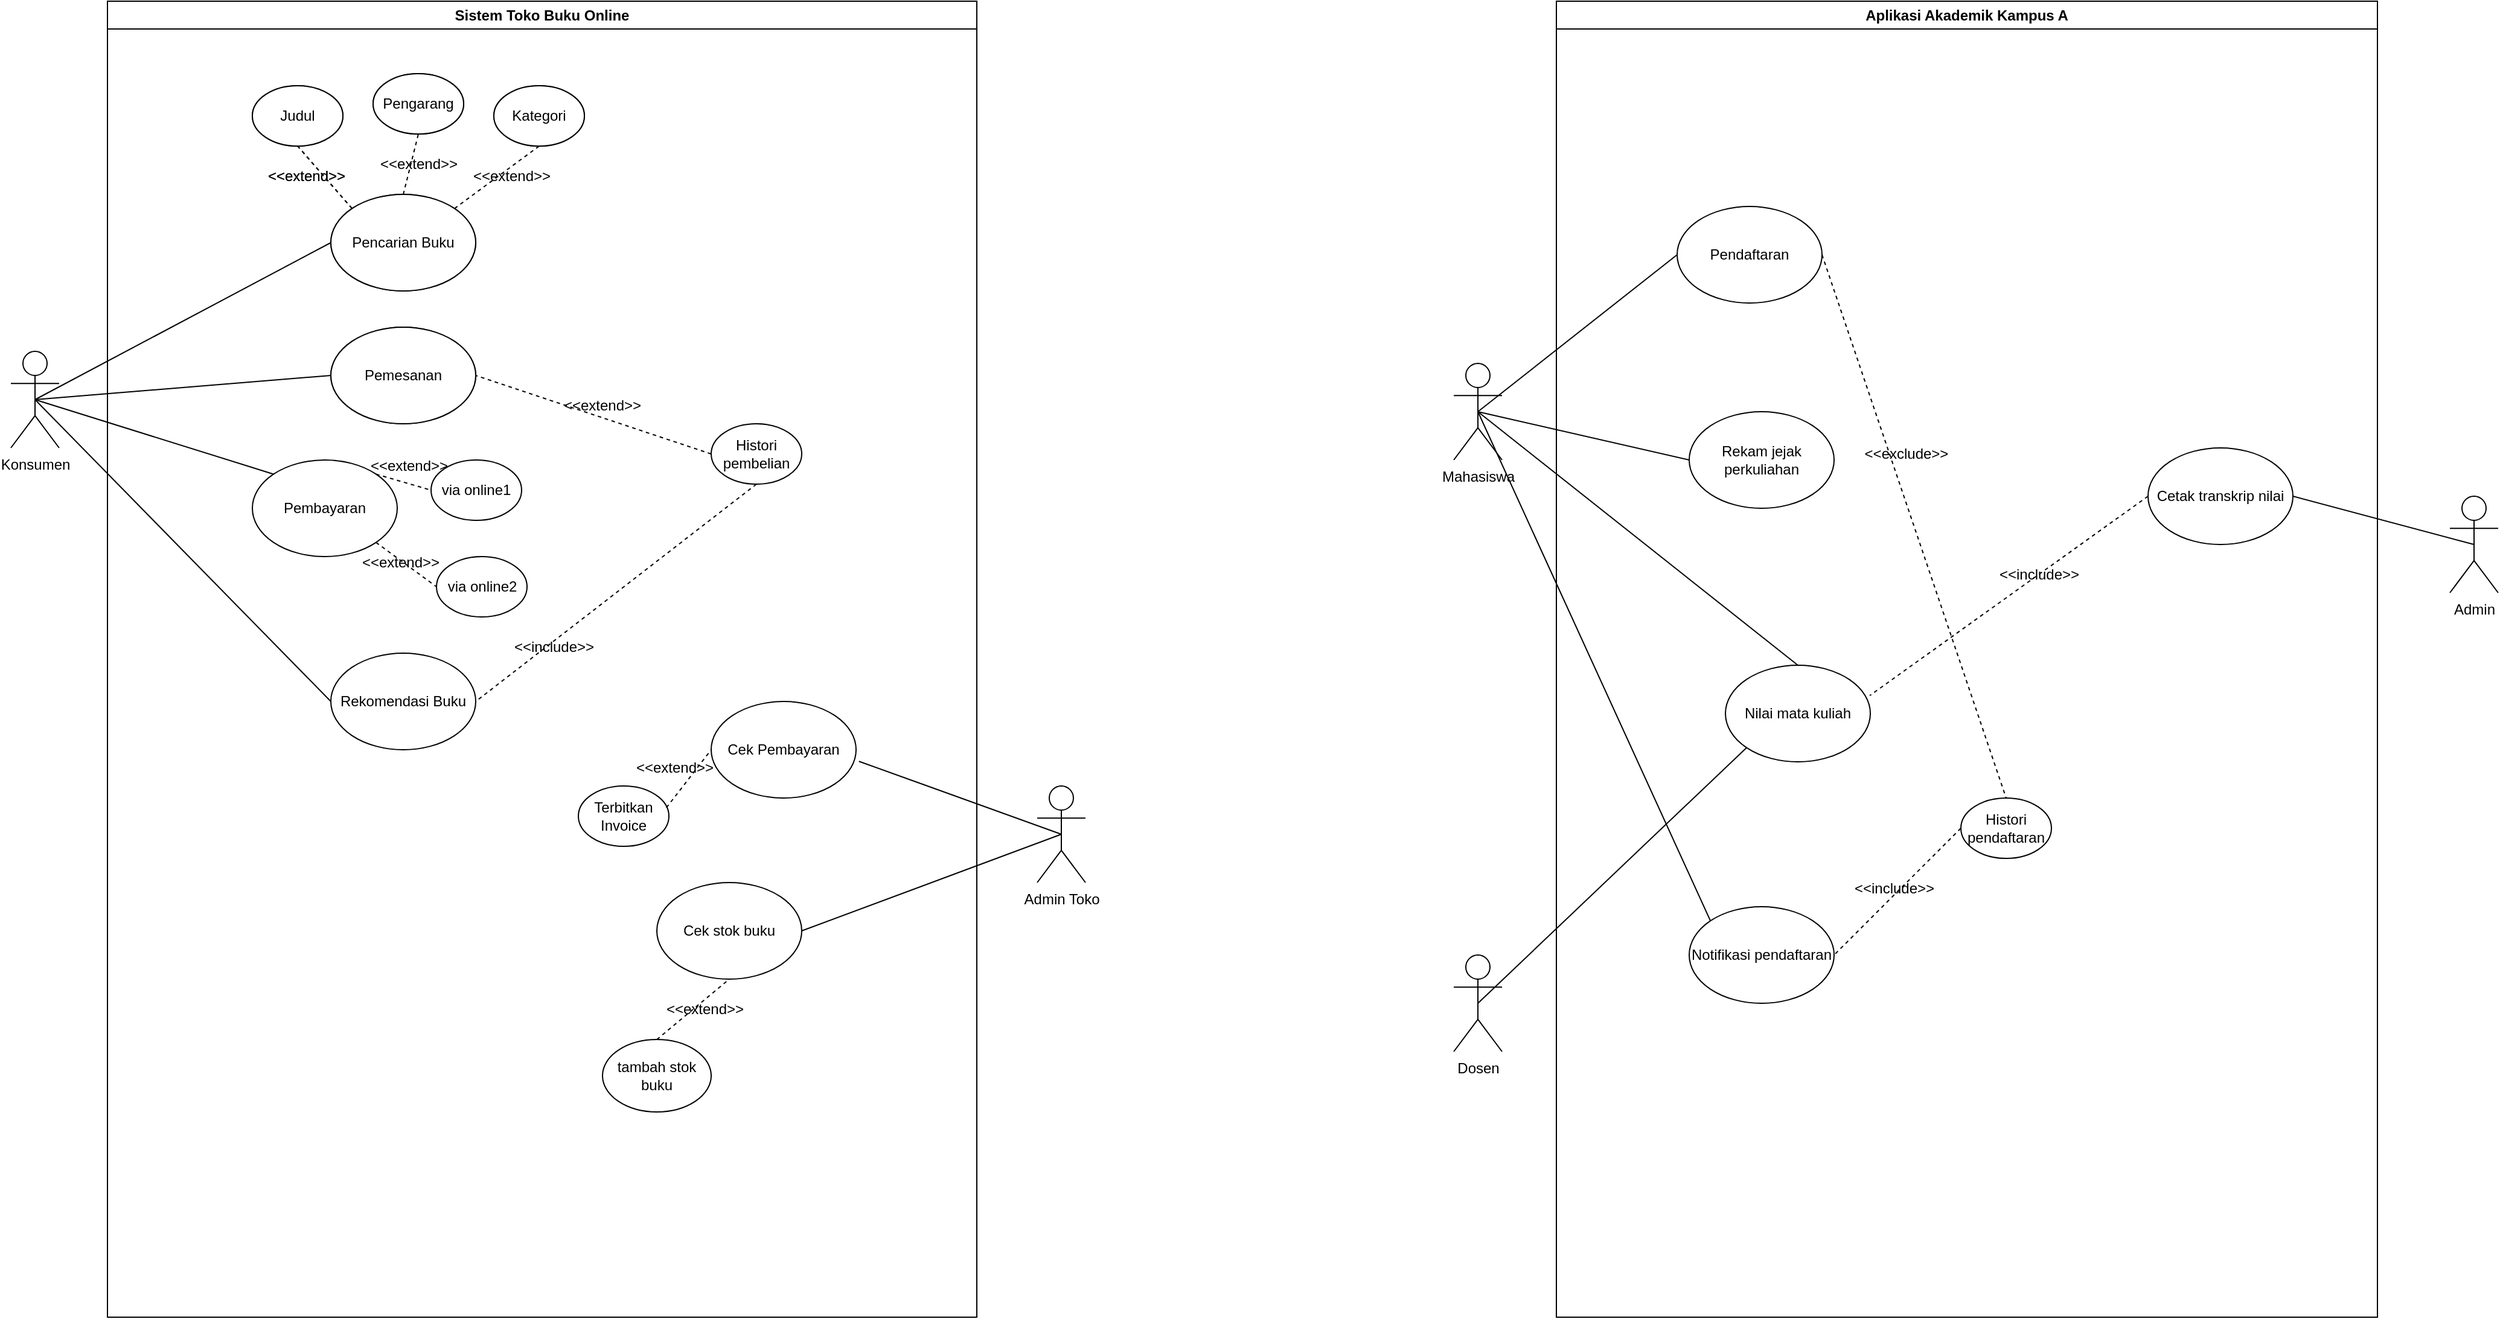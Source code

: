 <mxfile version="25.0.0">
  <diagram name="Page-1" id="AMS0fTUhrBLNYwUgedSh">
    <mxGraphModel dx="1934" dy="1007" grid="1" gridSize="10" guides="1" tooltips="1" connect="1" arrows="1" fold="1" page="1" pageScale="1" pageWidth="850" pageHeight="1100" math="0" shadow="0">
      <root>
        <mxCell id="0" />
        <mxCell id="1" parent="0" />
        <mxCell id="19YLNRcRQW0V7mlCGsq5-1" value="Konsumen" style="shape=umlActor;verticalLabelPosition=bottom;verticalAlign=top;html=1;outlineConnect=0;" parent="1" vertex="1">
          <mxGeometry x="40" y="340" width="40" height="80" as="geometry" />
        </mxCell>
        <mxCell id="19YLNRcRQW0V7mlCGsq5-3" value="Sistem Toko Buku Online" style="swimlane;whiteSpace=wrap;html=1;" parent="1" vertex="1">
          <mxGeometry x="120" y="50" width="720" height="1090" as="geometry" />
        </mxCell>
        <mxCell id="I024iVJITX_uXWryC0hb-17" value="Pencarian Buku" style="ellipse;whiteSpace=wrap;html=1;" vertex="1" parent="19YLNRcRQW0V7mlCGsq5-3">
          <mxGeometry x="185" y="160" width="120" height="80" as="geometry" />
        </mxCell>
        <mxCell id="I024iVJITX_uXWryC0hb-18" value="Pemesanan" style="ellipse;whiteSpace=wrap;html=1;" vertex="1" parent="19YLNRcRQW0V7mlCGsq5-3">
          <mxGeometry x="185" y="270" width="120" height="80" as="geometry" />
        </mxCell>
        <mxCell id="I024iVJITX_uXWryC0hb-25" value="Judul" style="ellipse;whiteSpace=wrap;html=1;" vertex="1" parent="19YLNRcRQW0V7mlCGsq5-3">
          <mxGeometry x="120" y="70" width="75" height="50" as="geometry" />
        </mxCell>
        <mxCell id="I024iVJITX_uXWryC0hb-26" value="Pengarang" style="ellipse;whiteSpace=wrap;html=1;" vertex="1" parent="19YLNRcRQW0V7mlCGsq5-3">
          <mxGeometry x="220" y="60" width="75" height="50" as="geometry" />
        </mxCell>
        <mxCell id="I024iVJITX_uXWryC0hb-27" value="Kategori" style="ellipse;whiteSpace=wrap;html=1;" vertex="1" parent="19YLNRcRQW0V7mlCGsq5-3">
          <mxGeometry x="320" y="70" width="75" height="50" as="geometry" />
        </mxCell>
        <mxCell id="I024iVJITX_uXWryC0hb-28" value="" style="endArrow=none;dashed=1;html=1;rounded=0;entryX=0.5;entryY=1;entryDx=0;entryDy=0;exitX=0;exitY=0;exitDx=0;exitDy=0;" edge="1" parent="19YLNRcRQW0V7mlCGsq5-3" source="I024iVJITX_uXWryC0hb-17" target="I024iVJITX_uXWryC0hb-25">
          <mxGeometry width="50" height="50" relative="1" as="geometry">
            <mxPoint x="540" y="380" as="sourcePoint" />
            <mxPoint x="590" y="330" as="targetPoint" />
          </mxGeometry>
        </mxCell>
        <mxCell id="I024iVJITX_uXWryC0hb-29" value="&amp;lt;&amp;lt;extend&amp;gt;&amp;gt;" style="text;html=1;align=center;verticalAlign=middle;whiteSpace=wrap;rounded=0;" vertex="1" parent="19YLNRcRQW0V7mlCGsq5-3">
          <mxGeometry x="135" y="130" width="60" height="30" as="geometry" />
        </mxCell>
        <mxCell id="I024iVJITX_uXWryC0hb-30" value="" style="endArrow=none;dashed=1;html=1;rounded=0;entryX=0.5;entryY=1;entryDx=0;entryDy=0;exitX=0.5;exitY=0;exitDx=0;exitDy=0;" edge="1" parent="19YLNRcRQW0V7mlCGsq5-3" source="I024iVJITX_uXWryC0hb-17" target="I024iVJITX_uXWryC0hb-26">
          <mxGeometry width="50" height="50" relative="1" as="geometry">
            <mxPoint x="358" y="192" as="sourcePoint" />
            <mxPoint x="313" y="140" as="targetPoint" />
          </mxGeometry>
        </mxCell>
        <mxCell id="I024iVJITX_uXWryC0hb-31" value="&amp;lt;&amp;lt;extend&amp;gt;&amp;gt;" style="text;html=1;align=center;verticalAlign=middle;whiteSpace=wrap;rounded=0;" vertex="1" parent="19YLNRcRQW0V7mlCGsq5-3">
          <mxGeometry x="227.5" y="120" width="60" height="30" as="geometry" />
        </mxCell>
        <mxCell id="I024iVJITX_uXWryC0hb-36" value="Pembayaran" style="ellipse;whiteSpace=wrap;html=1;" vertex="1" parent="19YLNRcRQW0V7mlCGsq5-3">
          <mxGeometry x="120" y="380" width="120" height="80" as="geometry" />
        </mxCell>
        <mxCell id="19YLNRcRQW0V7mlCGsq5-2" value="Admin Toko" style="shape=umlActor;verticalLabelPosition=bottom;verticalAlign=top;html=1;outlineConnect=0;" parent="1" vertex="1">
          <mxGeometry x="890" y="700" width="40" height="80" as="geometry" />
        </mxCell>
        <mxCell id="I024iVJITX_uXWryC0hb-21" value="" style="endArrow=none;html=1;rounded=0;exitX=0.5;exitY=0.5;exitDx=0;exitDy=0;exitPerimeter=0;entryX=0;entryY=0.5;entryDx=0;entryDy=0;" edge="1" parent="1" source="19YLNRcRQW0V7mlCGsq5-1" target="I024iVJITX_uXWryC0hb-17">
          <mxGeometry width="50" height="50" relative="1" as="geometry">
            <mxPoint x="400" y="420" as="sourcePoint" />
            <mxPoint x="450" y="370" as="targetPoint" />
          </mxGeometry>
        </mxCell>
        <mxCell id="I024iVJITX_uXWryC0hb-22" value="" style="endArrow=none;html=1;rounded=0;exitX=0.5;exitY=0.5;exitDx=0;exitDy=0;exitPerimeter=0;entryX=0;entryY=0.5;entryDx=0;entryDy=0;" edge="1" parent="1" source="19YLNRcRQW0V7mlCGsq5-1" target="I024iVJITX_uXWryC0hb-18">
          <mxGeometry width="50" height="50" relative="1" as="geometry">
            <mxPoint x="70" y="390" as="sourcePoint" />
            <mxPoint x="315" y="290" as="targetPoint" />
          </mxGeometry>
        </mxCell>
        <mxCell id="I024iVJITX_uXWryC0hb-23" value="" style="endArrow=none;html=1;rounded=0;entryX=0;entryY=0;entryDx=0;entryDy=0;exitX=0.5;exitY=0.5;exitDx=0;exitDy=0;exitPerimeter=0;" edge="1" parent="1" source="19YLNRcRQW0V7mlCGsq5-1" target="I024iVJITX_uXWryC0hb-36">
          <mxGeometry width="50" height="50" relative="1" as="geometry">
            <mxPoint x="70" y="390" as="sourcePoint" />
            <mxPoint x="305" y="470" as="targetPoint" />
          </mxGeometry>
        </mxCell>
        <mxCell id="I024iVJITX_uXWryC0hb-24" value="" style="endArrow=none;html=1;rounded=0;entryX=0;entryY=0.5;entryDx=0;entryDy=0;exitX=0.5;exitY=0.5;exitDx=0;exitDy=0;exitPerimeter=0;" edge="1" parent="1" source="19YLNRcRQW0V7mlCGsq5-1" target="I024iVJITX_uXWryC0hb-20">
          <mxGeometry width="50" height="50" relative="1" as="geometry">
            <mxPoint x="70" y="390" as="sourcePoint" />
            <mxPoint x="315" y="510" as="targetPoint" />
          </mxGeometry>
        </mxCell>
        <mxCell id="I024iVJITX_uXWryC0hb-33" value="Sistem Toko Buku Online" style="swimlane;whiteSpace=wrap;html=1;" vertex="1" parent="1">
          <mxGeometry x="120" y="50" width="720" height="1090" as="geometry" />
        </mxCell>
        <mxCell id="I024iVJITX_uXWryC0hb-34" value="Pencarian Buku" style="ellipse;whiteSpace=wrap;html=1;" vertex="1" parent="I024iVJITX_uXWryC0hb-33">
          <mxGeometry x="185" y="160" width="120" height="80" as="geometry" />
        </mxCell>
        <mxCell id="I024iVJITX_uXWryC0hb-35" value="Pemesanan" style="ellipse;whiteSpace=wrap;html=1;" vertex="1" parent="I024iVJITX_uXWryC0hb-33">
          <mxGeometry x="185" y="270" width="120" height="80" as="geometry" />
        </mxCell>
        <mxCell id="I024iVJITX_uXWryC0hb-38" value="Judul" style="ellipse;whiteSpace=wrap;html=1;" vertex="1" parent="I024iVJITX_uXWryC0hb-33">
          <mxGeometry x="120" y="70" width="75" height="50" as="geometry" />
        </mxCell>
        <mxCell id="I024iVJITX_uXWryC0hb-39" value="Pengarang" style="ellipse;whiteSpace=wrap;html=1;" vertex="1" parent="I024iVJITX_uXWryC0hb-33">
          <mxGeometry x="220" y="60" width="75" height="50" as="geometry" />
        </mxCell>
        <mxCell id="I024iVJITX_uXWryC0hb-40" value="Kategori" style="ellipse;whiteSpace=wrap;html=1;" vertex="1" parent="I024iVJITX_uXWryC0hb-33">
          <mxGeometry x="320" y="70" width="75" height="50" as="geometry" />
        </mxCell>
        <mxCell id="I024iVJITX_uXWryC0hb-41" value="" style="endArrow=none;dashed=1;html=1;rounded=0;entryX=0.5;entryY=1;entryDx=0;entryDy=0;exitX=0;exitY=0;exitDx=0;exitDy=0;" edge="1" parent="I024iVJITX_uXWryC0hb-33" source="I024iVJITX_uXWryC0hb-34" target="I024iVJITX_uXWryC0hb-38">
          <mxGeometry width="50" height="50" relative="1" as="geometry">
            <mxPoint x="540" y="380" as="sourcePoint" />
            <mxPoint x="590" y="330" as="targetPoint" />
          </mxGeometry>
        </mxCell>
        <mxCell id="I024iVJITX_uXWryC0hb-42" value="&amp;lt;&amp;lt;extend&amp;gt;&amp;gt;" style="text;html=1;align=center;verticalAlign=middle;whiteSpace=wrap;rounded=0;" vertex="1" parent="I024iVJITX_uXWryC0hb-33">
          <mxGeometry x="135" y="130" width="60" height="30" as="geometry" />
        </mxCell>
        <mxCell id="I024iVJITX_uXWryC0hb-43" value="" style="endArrow=none;dashed=1;html=1;rounded=0;entryX=0.5;entryY=1;entryDx=0;entryDy=0;exitX=1;exitY=0;exitDx=0;exitDy=0;" edge="1" parent="I024iVJITX_uXWryC0hb-33" source="I024iVJITX_uXWryC0hb-34" target="I024iVJITX_uXWryC0hb-40">
          <mxGeometry width="50" height="50" relative="1" as="geometry">
            <mxPoint x="358" y="192" as="sourcePoint" />
            <mxPoint x="313" y="140" as="targetPoint" />
          </mxGeometry>
        </mxCell>
        <mxCell id="I024iVJITX_uXWryC0hb-45" value="&amp;lt;&amp;lt;extend&amp;gt;&amp;gt;" style="text;html=1;align=center;verticalAlign=middle;whiteSpace=wrap;rounded=0;" vertex="1" parent="I024iVJITX_uXWryC0hb-33">
          <mxGeometry x="305" y="130" width="60" height="30" as="geometry" />
        </mxCell>
        <mxCell id="I024iVJITX_uXWryC0hb-48" value="via online1" style="ellipse;whiteSpace=wrap;html=1;" vertex="1" parent="I024iVJITX_uXWryC0hb-33">
          <mxGeometry x="268" y="380" width="75" height="50" as="geometry" />
        </mxCell>
        <mxCell id="I024iVJITX_uXWryC0hb-49" value="via online2" style="ellipse;whiteSpace=wrap;html=1;" vertex="1" parent="I024iVJITX_uXWryC0hb-33">
          <mxGeometry x="272.5" y="460" width="75" height="50" as="geometry" />
        </mxCell>
        <mxCell id="I024iVJITX_uXWryC0hb-52" value="&amp;lt;&amp;lt;extend&amp;gt;&amp;gt;" style="text;html=1;align=center;verticalAlign=middle;whiteSpace=wrap;rounded=0;" vertex="1" parent="I024iVJITX_uXWryC0hb-33">
          <mxGeometry x="220" y="370" width="60" height="30" as="geometry" />
        </mxCell>
        <mxCell id="I024iVJITX_uXWryC0hb-53" value="&amp;lt;&amp;lt;extend&amp;gt;&amp;gt;" style="text;html=1;align=center;verticalAlign=middle;whiteSpace=wrap;rounded=0;" vertex="1" parent="I024iVJITX_uXWryC0hb-33">
          <mxGeometry x="212.5" y="450" width="60" height="30" as="geometry" />
        </mxCell>
        <mxCell id="I024iVJITX_uXWryC0hb-54" value="Histori pembelian" style="ellipse;whiteSpace=wrap;html=1;" vertex="1" parent="I024iVJITX_uXWryC0hb-33">
          <mxGeometry x="500" y="350" width="75" height="50" as="geometry" />
        </mxCell>
        <mxCell id="I024iVJITX_uXWryC0hb-55" value="" style="endArrow=none;dashed=1;html=1;rounded=0;entryX=1;entryY=0.5;entryDx=0;entryDy=0;exitX=0;exitY=0.5;exitDx=0;exitDy=0;" edge="1" parent="I024iVJITX_uXWryC0hb-33" source="I024iVJITX_uXWryC0hb-54" target="I024iVJITX_uXWryC0hb-35">
          <mxGeometry width="50" height="50" relative="1" as="geometry">
            <mxPoint x="458" y="270" as="sourcePoint" />
            <mxPoint x="413" y="218" as="targetPoint" />
          </mxGeometry>
        </mxCell>
        <mxCell id="I024iVJITX_uXWryC0hb-56" value="&amp;lt;&amp;lt;extend&amp;gt;&amp;gt;" style="text;html=1;align=center;verticalAlign=middle;whiteSpace=wrap;rounded=0;" vertex="1" parent="I024iVJITX_uXWryC0hb-33">
          <mxGeometry x="380" y="320" width="60" height="30" as="geometry" />
        </mxCell>
        <mxCell id="I024iVJITX_uXWryC0hb-58" value="&amp;lt;&amp;lt;include&amp;gt;&amp;gt;" style="text;html=1;align=center;verticalAlign=middle;whiteSpace=wrap;rounded=0;" vertex="1" parent="I024iVJITX_uXWryC0hb-33">
          <mxGeometry x="340" y="520" width="60" height="30" as="geometry" />
        </mxCell>
        <mxCell id="I024iVJITX_uXWryC0hb-20" value="Rekomendasi Buku" style="ellipse;whiteSpace=wrap;html=1;" vertex="1" parent="I024iVJITX_uXWryC0hb-33">
          <mxGeometry x="185" y="540" width="120" height="80" as="geometry" />
        </mxCell>
        <mxCell id="I024iVJITX_uXWryC0hb-57" value="" style="endArrow=none;dashed=1;html=1;rounded=0;entryX=1;entryY=0.5;entryDx=0;entryDy=0;exitX=0.5;exitY=1;exitDx=0;exitDy=0;" edge="1" parent="I024iVJITX_uXWryC0hb-33" source="I024iVJITX_uXWryC0hb-54" target="I024iVJITX_uXWryC0hb-20">
          <mxGeometry width="50" height="50" relative="1" as="geometry">
            <mxPoint x="520" y="320" as="sourcePoint" />
            <mxPoint x="315" y="320" as="targetPoint" />
          </mxGeometry>
        </mxCell>
        <mxCell id="I024iVJITX_uXWryC0hb-60" value="Cek Pembayaran" style="ellipse;whiteSpace=wrap;html=1;" vertex="1" parent="I024iVJITX_uXWryC0hb-33">
          <mxGeometry x="500" y="580" width="120" height="80" as="geometry" />
        </mxCell>
        <mxCell id="I024iVJITX_uXWryC0hb-61" value="Cek stok buku" style="ellipse;whiteSpace=wrap;html=1;" vertex="1" parent="I024iVJITX_uXWryC0hb-33">
          <mxGeometry x="455" y="730" width="120" height="80" as="geometry" />
        </mxCell>
        <mxCell id="I024iVJITX_uXWryC0hb-62" value="tambah stok buku" style="ellipse;whiteSpace=wrap;html=1;" vertex="1" parent="I024iVJITX_uXWryC0hb-33">
          <mxGeometry x="410" y="860" width="90" height="60" as="geometry" />
        </mxCell>
        <mxCell id="I024iVJITX_uXWryC0hb-65" value="Terbitkan Invoice" style="ellipse;whiteSpace=wrap;html=1;" vertex="1" parent="I024iVJITX_uXWryC0hb-33">
          <mxGeometry x="390" y="650" width="75" height="50" as="geometry" />
        </mxCell>
        <mxCell id="I024iVJITX_uXWryC0hb-66" value="&amp;lt;&amp;lt;extend&amp;gt;&amp;gt;" style="text;html=1;align=center;verticalAlign=middle;whiteSpace=wrap;rounded=0;" vertex="1" parent="I024iVJITX_uXWryC0hb-33">
          <mxGeometry x="440" y="620" width="60" height="30" as="geometry" />
        </mxCell>
        <mxCell id="I024iVJITX_uXWryC0hb-67" value="" style="endArrow=none;dashed=1;html=1;rounded=0;entryX=0;entryY=0.5;entryDx=0;entryDy=0;exitX=0.972;exitY=0.36;exitDx=0;exitDy=0;exitPerimeter=0;" edge="1" parent="I024iVJITX_uXWryC0hb-33" source="I024iVJITX_uXWryC0hb-65" target="I024iVJITX_uXWryC0hb-60">
          <mxGeometry width="50" height="50" relative="1" as="geometry">
            <mxPoint x="452" y="572" as="sourcePoint" />
            <mxPoint x="498" y="585" as="targetPoint" />
          </mxGeometry>
        </mxCell>
        <mxCell id="I024iVJITX_uXWryC0hb-68" value="&amp;lt;&amp;lt;extend&amp;gt;&amp;gt;" style="text;html=1;align=center;verticalAlign=middle;whiteSpace=wrap;rounded=0;" vertex="1" parent="I024iVJITX_uXWryC0hb-33">
          <mxGeometry x="465" y="820" width="60" height="30" as="geometry" />
        </mxCell>
        <mxCell id="I024iVJITX_uXWryC0hb-69" value="" style="endArrow=none;dashed=1;html=1;rounded=0;entryX=0.5;entryY=1;entryDx=0;entryDy=0;exitX=0.5;exitY=0;exitDx=0;exitDy=0;" edge="1" parent="I024iVJITX_uXWryC0hb-33" source="I024iVJITX_uXWryC0hb-62" target="I024iVJITX_uXWryC0hb-61">
          <mxGeometry width="50" height="50" relative="1" as="geometry">
            <mxPoint x="562" y="882" as="sourcePoint" />
            <mxPoint x="608" y="895" as="targetPoint" />
          </mxGeometry>
        </mxCell>
        <mxCell id="I024iVJITX_uXWryC0hb-50" value="" style="endArrow=none;dashed=1;html=1;rounded=0;entryX=0;entryY=0.5;entryDx=0;entryDy=0;exitX=1;exitY=0;exitDx=0;exitDy=0;" edge="1" parent="1" source="I024iVJITX_uXWryC0hb-36" target="I024iVJITX_uXWryC0hb-48">
          <mxGeometry width="50" height="50" relative="1" as="geometry">
            <mxPoint x="333" y="232" as="sourcePoint" />
            <mxPoint x="288" y="180" as="targetPoint" />
          </mxGeometry>
        </mxCell>
        <mxCell id="I024iVJITX_uXWryC0hb-51" value="" style="endArrow=none;dashed=1;html=1;rounded=0;entryX=0;entryY=0.5;entryDx=0;entryDy=0;exitX=1;exitY=1;exitDx=0;exitDy=0;" edge="1" parent="1" source="I024iVJITX_uXWryC0hb-36" target="I024iVJITX_uXWryC0hb-49">
          <mxGeometry width="50" height="50" relative="1" as="geometry">
            <mxPoint x="417" y="452" as="sourcePoint" />
            <mxPoint x="470" y="445" as="targetPoint" />
          </mxGeometry>
        </mxCell>
        <mxCell id="I024iVJITX_uXWryC0hb-63" value="" style="endArrow=none;html=1;rounded=0;entryX=1.02;entryY=0.62;entryDx=0;entryDy=0;exitX=0.5;exitY=0.5;exitDx=0;exitDy=0;exitPerimeter=0;entryPerimeter=0;" edge="1" parent="1" source="19YLNRcRQW0V7mlCGsq5-2" target="I024iVJITX_uXWryC0hb-60">
          <mxGeometry width="50" height="50" relative="1" as="geometry">
            <mxPoint x="70" y="390" as="sourcePoint" />
            <mxPoint x="315" y="640" as="targetPoint" />
          </mxGeometry>
        </mxCell>
        <mxCell id="I024iVJITX_uXWryC0hb-64" value="" style="endArrow=none;html=1;rounded=0;entryX=1;entryY=0.5;entryDx=0;entryDy=0;" edge="1" parent="1" target="I024iVJITX_uXWryC0hb-61">
          <mxGeometry width="50" height="50" relative="1" as="geometry">
            <mxPoint x="910" y="740" as="sourcePoint" />
            <mxPoint x="752" y="690" as="targetPoint" />
          </mxGeometry>
        </mxCell>
        <mxCell id="I024iVJITX_uXWryC0hb-70" value="Aplikasi Akademik Kampus A" style="swimlane;whiteSpace=wrap;html=1;" vertex="1" parent="1">
          <mxGeometry x="1320" y="50" width="680" height="1090" as="geometry" />
        </mxCell>
        <mxCell id="I024iVJITX_uXWryC0hb-76" value="Pendaftaran" style="ellipse;whiteSpace=wrap;html=1;" vertex="1" parent="I024iVJITX_uXWryC0hb-70">
          <mxGeometry x="100" y="170" width="120" height="80" as="geometry" />
        </mxCell>
        <mxCell id="I024iVJITX_uXWryC0hb-77" value="Rekam jejak perkuliahan" style="ellipse;whiteSpace=wrap;html=1;" vertex="1" parent="I024iVJITX_uXWryC0hb-70">
          <mxGeometry x="110" y="340" width="120" height="80" as="geometry" />
        </mxCell>
        <mxCell id="I024iVJITX_uXWryC0hb-79" value="Nilai mata kuliah" style="ellipse;whiteSpace=wrap;html=1;" vertex="1" parent="I024iVJITX_uXWryC0hb-70">
          <mxGeometry x="140" y="550" width="120" height="80" as="geometry" />
        </mxCell>
        <mxCell id="I024iVJITX_uXWryC0hb-80" value="Cetak transkrip nilai" style="ellipse;whiteSpace=wrap;html=1;" vertex="1" parent="I024iVJITX_uXWryC0hb-70">
          <mxGeometry x="490" y="370" width="120" height="80" as="geometry" />
        </mxCell>
        <mxCell id="I024iVJITX_uXWryC0hb-87" value="" style="endArrow=none;dashed=1;html=1;rounded=0;entryX=0.996;entryY=0.314;entryDx=0;entryDy=0;exitX=0;exitY=0.5;exitDx=0;exitDy=0;entryPerimeter=0;" edge="1" parent="I024iVJITX_uXWryC0hb-70" source="I024iVJITX_uXWryC0hb-80" target="I024iVJITX_uXWryC0hb-79">
          <mxGeometry width="50" height="50" relative="1" as="geometry">
            <mxPoint x="-652" y="410" as="sourcePoint" />
            <mxPoint x="-885" y="590" as="targetPoint" />
          </mxGeometry>
        </mxCell>
        <mxCell id="I024iVJITX_uXWryC0hb-88" value="&amp;lt;&amp;lt;include&amp;gt;&amp;gt;" style="text;html=1;align=center;verticalAlign=middle;whiteSpace=wrap;rounded=0;" vertex="1" parent="I024iVJITX_uXWryC0hb-70">
          <mxGeometry x="370" y="460" width="60" height="30" as="geometry" />
        </mxCell>
        <mxCell id="I024iVJITX_uXWryC0hb-91" value="Notifikasi pendaftaran" style="ellipse;whiteSpace=wrap;html=1;" vertex="1" parent="I024iVJITX_uXWryC0hb-70">
          <mxGeometry x="110" y="750" width="120" height="80" as="geometry" />
        </mxCell>
        <mxCell id="I024iVJITX_uXWryC0hb-93" value="Histori pendaftaran" style="ellipse;whiteSpace=wrap;html=1;" vertex="1" parent="I024iVJITX_uXWryC0hb-70">
          <mxGeometry x="335" y="660" width="75" height="50" as="geometry" />
        </mxCell>
        <mxCell id="I024iVJITX_uXWryC0hb-94" value="" style="endArrow=none;dashed=1;html=1;rounded=0;entryX=1;entryY=0.5;entryDx=0;entryDy=0;exitX=0;exitY=0.5;exitDx=0;exitDy=0;" edge="1" parent="I024iVJITX_uXWryC0hb-70" source="I024iVJITX_uXWryC0hb-93" target="I024iVJITX_uXWryC0hb-91">
          <mxGeometry width="50" height="50" relative="1" as="geometry">
            <mxPoint x="500" y="420" as="sourcePoint" />
            <mxPoint x="270" y="585" as="targetPoint" />
          </mxGeometry>
        </mxCell>
        <mxCell id="I024iVJITX_uXWryC0hb-95" value="" style="endArrow=none;dashed=1;html=1;rounded=0;entryX=0.5;entryY=0;entryDx=0;entryDy=0;exitX=1;exitY=0.5;exitDx=0;exitDy=0;" edge="1" parent="I024iVJITX_uXWryC0hb-70" source="I024iVJITX_uXWryC0hb-76" target="I024iVJITX_uXWryC0hb-93">
          <mxGeometry width="50" height="50" relative="1" as="geometry">
            <mxPoint x="345" y="695" as="sourcePoint" />
            <mxPoint x="240" y="800" as="targetPoint" />
          </mxGeometry>
        </mxCell>
        <mxCell id="I024iVJITX_uXWryC0hb-98" value="&amp;lt;&amp;lt;exclude&amp;gt;&amp;gt;" style="text;html=1;align=center;verticalAlign=middle;whiteSpace=wrap;rounded=0;" vertex="1" parent="I024iVJITX_uXWryC0hb-70">
          <mxGeometry x="260" y="360" width="60" height="30" as="geometry" />
        </mxCell>
        <mxCell id="I024iVJITX_uXWryC0hb-99" value="&amp;lt;&amp;lt;include&amp;gt;&amp;gt;" style="text;html=1;align=center;verticalAlign=middle;whiteSpace=wrap;rounded=0;" vertex="1" parent="I024iVJITX_uXWryC0hb-70">
          <mxGeometry x="250" y="720" width="60" height="30" as="geometry" />
        </mxCell>
        <mxCell id="I024iVJITX_uXWryC0hb-71" value="Mahasiswa" style="shape=umlActor;verticalLabelPosition=bottom;verticalAlign=top;html=1;outlineConnect=0;" vertex="1" parent="1">
          <mxGeometry x="1235" y="350" width="40" height="80" as="geometry" />
        </mxCell>
        <mxCell id="I024iVJITX_uXWryC0hb-74" value="Dosen" style="shape=umlActor;verticalLabelPosition=bottom;verticalAlign=top;html=1;outlineConnect=0;" vertex="1" parent="1">
          <mxGeometry x="1235" y="840" width="40" height="80" as="geometry" />
        </mxCell>
        <mxCell id="I024iVJITX_uXWryC0hb-75" value="Admin" style="shape=umlActor;verticalLabelPosition=bottom;verticalAlign=top;html=1;outlineConnect=0;" vertex="1" parent="1">
          <mxGeometry x="2060" y="460" width="40" height="80" as="geometry" />
        </mxCell>
        <mxCell id="I024iVJITX_uXWryC0hb-82" value="" style="endArrow=none;html=1;rounded=0;entryX=0.5;entryY=0.5;entryDx=0;entryDy=0;exitX=0.5;exitY=0;exitDx=0;exitDy=0;entryPerimeter=0;" edge="1" parent="1" source="I024iVJITX_uXWryC0hb-79" target="I024iVJITX_uXWryC0hb-71">
          <mxGeometry width="50" height="50" relative="1" as="geometry">
            <mxPoint x="920" y="750" as="sourcePoint" />
            <mxPoint x="752" y="690" as="targetPoint" />
          </mxGeometry>
        </mxCell>
        <mxCell id="I024iVJITX_uXWryC0hb-83" value="" style="endArrow=none;html=1;rounded=0;entryX=0.5;entryY=0.5;entryDx=0;entryDy=0;exitX=0;exitY=1;exitDx=0;exitDy=0;entryPerimeter=0;" edge="1" parent="1" source="I024iVJITX_uXWryC0hb-79" target="I024iVJITX_uXWryC0hb-74">
          <mxGeometry width="50" height="50" relative="1" as="geometry">
            <mxPoint x="1480" y="700" as="sourcePoint" />
            <mxPoint x="1265" y="400" as="targetPoint" />
          </mxGeometry>
        </mxCell>
        <mxCell id="I024iVJITX_uXWryC0hb-84" value="" style="endArrow=none;html=1;rounded=0;entryX=0.5;entryY=0.5;entryDx=0;entryDy=0;exitX=0;exitY=0.5;exitDx=0;exitDy=0;entryPerimeter=0;" edge="1" parent="1" source="I024iVJITX_uXWryC0hb-77" target="I024iVJITX_uXWryC0hb-71">
          <mxGeometry width="50" height="50" relative="1" as="geometry">
            <mxPoint x="1480" y="700" as="sourcePoint" />
            <mxPoint x="1265" y="890" as="targetPoint" />
          </mxGeometry>
        </mxCell>
        <mxCell id="I024iVJITX_uXWryC0hb-85" value="" style="endArrow=none;html=1;rounded=0;entryX=0.5;entryY=0.5;entryDx=0;entryDy=0;exitX=0;exitY=0.5;exitDx=0;exitDy=0;entryPerimeter=0;" edge="1" parent="1" source="I024iVJITX_uXWryC0hb-76" target="I024iVJITX_uXWryC0hb-71">
          <mxGeometry width="50" height="50" relative="1" as="geometry">
            <mxPoint x="1440" y="440" as="sourcePoint" />
            <mxPoint x="1265" y="400" as="targetPoint" />
          </mxGeometry>
        </mxCell>
        <mxCell id="I024iVJITX_uXWryC0hb-86" value="" style="endArrow=none;html=1;rounded=0;entryX=0.5;entryY=0.5;entryDx=0;entryDy=0;exitX=1;exitY=0.5;exitDx=0;exitDy=0;entryPerimeter=0;" edge="1" parent="1" source="I024iVJITX_uXWryC0hb-80" target="I024iVJITX_uXWryC0hb-75">
          <mxGeometry width="50" height="50" relative="1" as="geometry">
            <mxPoint x="1440" y="440" as="sourcePoint" />
            <mxPoint x="1265" y="400" as="targetPoint" />
          </mxGeometry>
        </mxCell>
        <mxCell id="I024iVJITX_uXWryC0hb-92" value="" style="endArrow=none;html=1;rounded=0;entryX=0.5;entryY=0.5;entryDx=0;entryDy=0;exitX=0;exitY=0;exitDx=0;exitDy=0;entryPerimeter=0;" edge="1" parent="1" source="I024iVJITX_uXWryC0hb-91" target="I024iVJITX_uXWryC0hb-71">
          <mxGeometry width="50" height="50" relative="1" as="geometry">
            <mxPoint x="1500" y="680" as="sourcePoint" />
            <mxPoint x="1265" y="400" as="targetPoint" />
          </mxGeometry>
        </mxCell>
      </root>
    </mxGraphModel>
  </diagram>
</mxfile>
